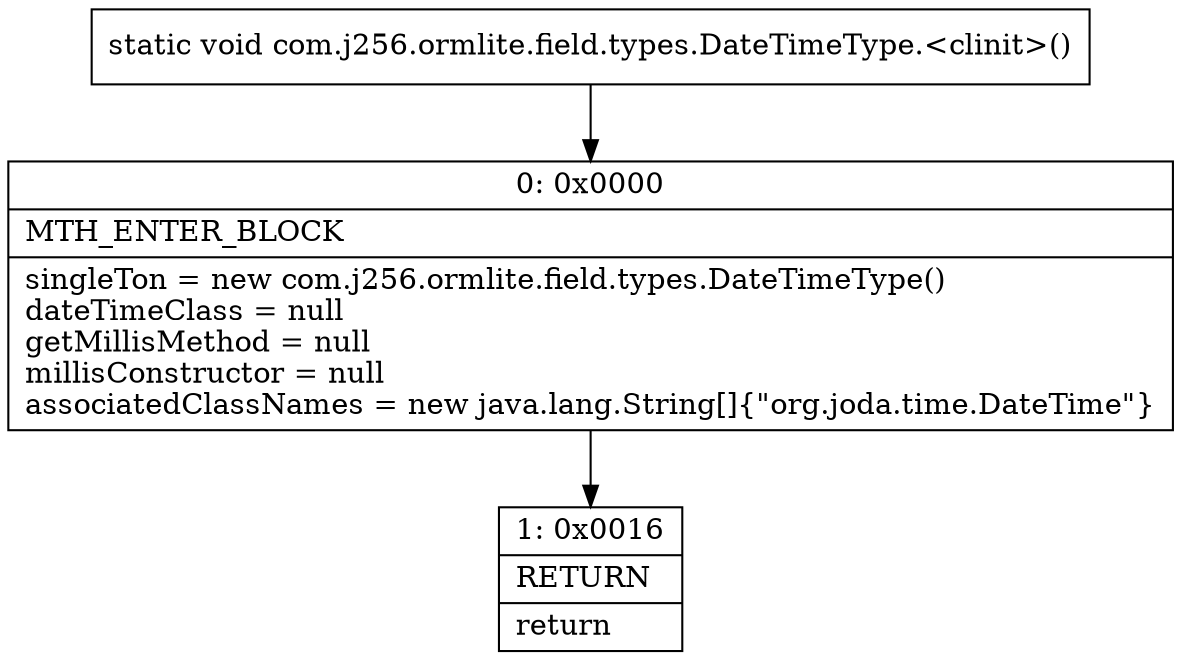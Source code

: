 digraph "CFG forcom.j256.ormlite.field.types.DateTimeType.\<clinit\>()V" {
Node_0 [shape=record,label="{0\:\ 0x0000|MTH_ENTER_BLOCK\l|singleTon = new com.j256.ormlite.field.types.DateTimeType()\ldateTimeClass = null\lgetMillisMethod = null\lmillisConstructor = null\lassociatedClassNames = new java.lang.String[]\{\"org.joda.time.DateTime\"\}\l}"];
Node_1 [shape=record,label="{1\:\ 0x0016|RETURN\l|return\l}"];
MethodNode[shape=record,label="{static void com.j256.ormlite.field.types.DateTimeType.\<clinit\>() }"];
MethodNode -> Node_0;
Node_0 -> Node_1;
}

